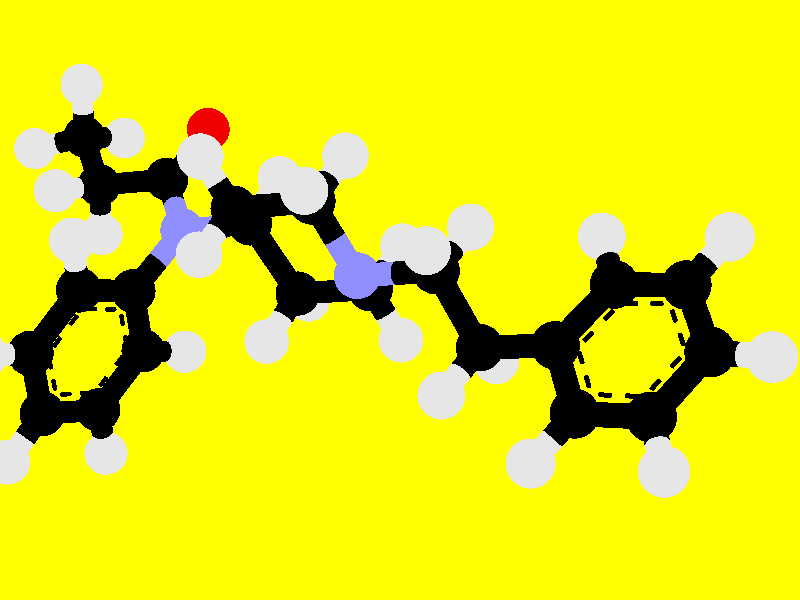 //
//  Accelrys Discovery Studio POV-Ray file
//  Created:  2016-04-30T13:34:43Z
//

camera { 
location < 0.0, 0.0, 41.430870 >
right -4/3*x
angle 20.000000
look_at < 0, 0, 0 >
}

light_source { <0.610529,0.516945,0.696436> rgb<1.000000,1.000000,1.000000> parallel point_at<0.0, 0.0, 0.0> }

light_source { <-0.714539,0.018607,0.699348> rgb<0.498039,0.498039,0.498039> parallel point_at<0.0, 0.0, 0.0> }

background { color rgb < 1.000000, 1.000000, 0.000000 > }

#declare _WLVP_line_width = 0.02;
#declare _WLVP_dot_size   = 0.03;
#declare _WLVP_text_depth = 0.0;
#declare _WLVP_text_scale = 0.3;
#declare _WLVP_finish = finish { diffuse 0.282828 ambient 0.323232 specular 1.000000 roughness 0.020000 }
object {
union { 
sphere { 
<0,0,0>, 0.400000
translate <-5.914514,2.489655,-1.215433>
pigment { rgbt <0.000000,0.000000,0.000000,0.000000> }
finish { _WLVP_finish }
}
sphere { 
<0,0,0>, 0.400000
translate <-4.983312,2.468040,-2.241302>
pigment { rgbt <0.000000,0.000000,0.000000,0.000000> }
finish { _WLVP_finish }
}
sphere { 
<0,0,0>, 0.400000
translate <-3.625529,2.302980,-1.945807>
pigment { rgbt <0.000000,0.000000,0.000000,0.000000> }
finish { _WLVP_finish }
}
sphere { 
<0,0,0>, 0.400000
translate <-3.195794,2.244030,-0.617009>
pigment { rgbt <0.000000,0.000000,0.000000,0.000000> }
finish { _WLVP_finish }
}
sphere { 
<0,0,0>, 0.400000
translate <-4.166307,2.256803,0.388418>
pigment { rgbt <0.000000,0.000000,0.000000,0.000000> }
finish { _WLVP_finish }
}
sphere { 
<0,0,0>, 0.400000
translate <-5.460416,2.401230,0.111508>
pigment { rgbt <0.000000,0.000000,0.000000,0.000000> }
finish { _WLVP_finish }
}
sphere { 
<0,0,0>, 0.400000
translate <-1.713704,1.973843,-0.327089>
pigment { rgbt <0.000000,0.000000,0.000000,0.000000> }
finish { _WLVP_finish }
}
sphere { 
<0,0,0>, 0.400000
translate <-1.210419,2.895427,0.726658>
pigment { rgbt <0.000000,0.000000,0.000000,0.000000> }
finish { _WLVP_finish }
}
sphere { 
<0,0,0>, 0.400000
translate <0.303952,2.833530,0.884627>
pigment { rgbt <0.560784,0.560784,1.000000,0.000000> }
finish { _WLVP_finish }
}
sphere { 
<0,0,0>, 0.400000
translate <0.730558,1.479645,1.431014>
pigment { rgbt <0.000000,0.000000,0.000000,0.000000> }
finish { _WLVP_finish }
}
sphere { 
<0,0,0>, 0.400000
translate <2.231462,1.411852,1.585266>
pigment { rgbt <0.000000,0.000000,0.000000,0.000000> }
finish { _WLVP_finish }
}
sphere { 
<0,0,0>, 0.400000
translate <2.743438,2.566290,2.477326>
pigment { rgbt <0.000000,0.000000,0.000000,0.000000> }
finish { _WLVP_finish }
}
sphere { 
<0,0,0>, 0.400000
translate <2.297136,3.901508,1.917930>
pigment { rgbt <0.000000,0.000000,0.000000,0.000000> }
finish { _WLVP_finish }
}
sphere { 
<0,0,0>, 0.400000
translate <0.752299,3.926070,1.804564>
pigment { rgbt <0.000000,0.000000,0.000000,0.000000> }
finish { _WLVP_finish }
}
sphere { 
<0,0,0>, 0.400000
translate <4.211843,2.466075,2.618569>
pigment { rgbt <0.560784,0.560784,1.000000,0.000000> }
finish { _WLVP_finish }
}
sphere { 
<0,0,0>, 0.400000
translate <5.041052,2.476882,1.451457>
pigment { rgbt <0.000000,0.000000,0.000000,0.000000> }
finish { _WLVP_finish }
}
sphere { 
<0,0,0>, 0.400000
translate <5.404850,1.300830,0.875334>
pigment { rgbt <0.000000,0.000000,0.000000,0.000000> }
finish { _WLVP_finish }
}
sphere { 
<0,0,0>, 0.400000
translate <6.144586,1.331288,-0.280627>
pigment { rgbt <0.000000,0.000000,0.000000,0.000000> }
finish { _WLVP_finish }
}
sphere { 
<0,0,0>, 0.400000
translate <6.510907,2.509305,-0.893919>
pigment { rgbt <0.000000,0.000000,0.000000,0.000000> }
finish { _WLVP_finish }
}
sphere { 
<0,0,0>, 0.400000
translate <6.139792,3.683393,-0.317797>
pigment { rgbt <0.000000,0.000000,0.000000,0.000000> }
finish { _WLVP_finish }
}
sphere { 
<0,0,0>, 0.400000
translate <5.374763,3.674550,0.860467>
pigment { rgbt <0.000000,0.000000,0.000000,0.000000> }
finish { _WLVP_finish }
}
sphere { 
<0,0,0>, 0.400000
translate <4.793702,2.370773,3.882322>
pigment { rgbt <0.000000,0.000000,0.000000,0.000000> }
finish { _WLVP_finish }
}
sphere { 
<0,0,0>, 0.400000
translate <6.254585,2.418915,3.965953>
pigment { rgbt <0.000000,0.000000,0.000000,0.000000> }
finish { _WLVP_finish }
}
sphere { 
<0,0,0>, 0.400000
translate <6.830326,2.386492,5.185102>
pigment { rgbt <0.000000,0.000000,0.000000,0.000000> }
finish { _WLVP_finish }
}
sphere { 
<0,0,0>, 0.400000
translate <4.054519,2.379615,4.861730>
pigment { rgbt <0.941176,0.000000,0.000000,0.000000> }
finish { _WLVP_finish }
}
sphere { 
<0,0,0>, 0.400000
translate <-6.948797,2.584958,-1.486768>
pigment { rgbt <0.901961,0.901961,0.901961,0.000000> }
finish { _WLVP_finish }
}
sphere { 
<0,0,0>, 0.400000
translate <-5.259809,2.562360,-3.254163>
pigment { rgbt <0.901961,0.901961,0.901961,0.000000> }
finish { _WLVP_finish }
}
sphere { 
<0,0,0>, 0.400000
translate <-2.893162,2.223397,-2.717068>
pigment { rgbt <0.901961,0.901961,0.901961,0.000000> }
finish { _WLVP_finish }
}
sphere { 
<0,0,0>, 0.400000
translate <-3.861553,2.153640,1.416146>
pigment { rgbt <0.901961,0.901961,0.901961,0.000000> }
finish { _WLVP_finish }
}
sphere { 
<0,0,0>, 0.400000
translate <-6.170092,2.425792,0.892061>
pigment { rgbt <0.901961,0.901961,0.901961,0.000000> }
finish { _WLVP_finish }
}
sphere { 
<0,0,0>, 0.400000
translate <-1.592034,0.960885,-0.044603>
pigment { rgbt <0.901961,0.901961,0.901961,0.000000> }
finish { _WLVP_finish }
}
sphere { 
<0,0,0>, 0.400000
translate <-1.157663,2.116305,-1.235876>
pigment { rgbt <0.901961,0.901961,0.901961,0.000000> }
finish { _WLVP_finish }
}
sphere { 
<0,0,0>, 0.400000
translate <-1.486121,3.894630,0.503642>
pigment { rgbt <0.901961,0.901961,0.901961,0.000000> }
finish { _WLVP_finish }
}
sphere { 
<0,0,0>, 0.400000
translate <-1.660635,2.641943,1.659604>
pigment { rgbt <0.901961,0.901961,0.901961,0.000000> }
finish { _WLVP_finish }
}
sphere { 
<0,0,0>, 0.400000
translate <0.269210,1.309672,2.352810>
pigment { rgbt <0.901961,0.901961,0.901961,0.000000> }
finish { _WLVP_finish }
}
sphere { 
<0,0,0>, 0.400000
translate <0.397763,0.721155,0.748959>
pigment { rgbt <0.901961,0.901961,0.901961,0.000000> }
finish { _WLVP_finish }
}
sphere { 
<0,0,0>, 0.400000
translate <2.520234,0.476512,1.999702>
pigment { rgbt <0.901961,0.901961,0.901961,0.000000> }
finish { _WLVP_finish }
}
sphere { 
<0,0,0>, 0.400000
translate <2.698330,1.479645,0.622584>
pigment { rgbt <0.901961,0.901961,0.901961,0.000000> }
finish { _WLVP_finish }
}
sphere { 
<0,0,0>, 0.400000
translate <2.325959,2.450355,3.440008>
pigment { rgbt <0.901961,0.901961,0.901961,0.000000> }
finish { _WLVP_finish }
}
sphere { 
<0,0,0>, 0.400000
translate <2.633701,4.683578,2.564674>
pigment { rgbt <0.901961,0.901961,0.901961,0.000000> }
finish { _WLVP_finish }
}
sphere { 
<0,0,0>, 0.400000
translate <2.756340,4.055760,0.973833>
pigment { rgbt <0.901961,0.901961,0.901961,0.000000> }
finish { _WLVP_finish }
}
sphere { 
<0,0,0>, 0.400000
translate <0.297842,3.777713,2.739369>
pigment { rgbt <0.901961,0.901961,0.901961,0.000000> }
finish { _WLVP_finish }
}
sphere { 
<0,0,0>, 0.400000
translate <0.406396,4.842742,1.403137>
pigment { rgbt <0.901961,0.901961,0.901961,0.000000> }
finish { _WLVP_finish }
}
sphere { 
<0,0,0>, 0.400000
translate <5.090064,0.374332,1.295346>
pigment { rgbt <0.901961,0.901961,0.901961,0.000000> }
finish { _WLVP_finish }
}
sphere { 
<0,0,0>, 0.400000
translate <6.450225,0.402825,-0.700639>
pigment { rgbt <0.901961,0.901961,0.901961,0.000000> }
finish { _WLVP_finish }
}
sphere { 
<0,0,0>, 0.400000
translate <7.083142,2.481795,-1.778546>
pigment { rgbt <0.901961,0.901961,0.901961,0.000000> }
finish { _WLVP_finish }
}
sphere { 
<0,0,0>, 0.400000
translate <6.415960,4.602030,-0.795421>
pigment { rgbt <0.901961,0.901961,0.901961,0.000000> }
finish { _WLVP_finish }
}
sphere { 
<0,0,0>, 0.400000
translate <5.034605,4.600065,1.297205>
pigment { rgbt <0.901961,0.901961,0.901961,0.000000> }
finish { _WLVP_finish }
}
sphere { 
<0,0,0>, 0.400000
translate <6.646923,1.508137,3.467885>
pigment { rgbt <0.901961,0.901961,0.901961,0.000000> }
finish { _WLVP_finish }
}
sphere { 
<0,0,0>, 0.400000
translate <6.634655,3.220635,3.419565>
pigment { rgbt <0.901961,0.901961,0.901961,0.000000> }
finish { _WLVP_finish }
}
sphere { 
<0,0,0>, 0.400000
translate <7.914046,2.429580,5.076952>
pigment { rgbt <0.901961,0.901961,0.901961,0.000000> }
finish { _WLVP_finish }
}
sphere { 
<0,0,0>, 0.400000
translate <6.552937,1.463343,5.694038>
pigment { rgbt <0.901961,0.901961,0.901961,0.000000> }
finish { _WLVP_finish }
}
sphere { 
<0,0,0>, 0.400000
translate <6.489971,3.240314,5.771031>
pigment { rgbt <0.901961,0.901961,0.901961,0.000000> }
finish { _WLVP_finish }
}
cylinder { 
<-5.914514,2.489655,-1.215433>, <-5.460416,2.401230,0.111508>, 0.200000 
pigment { rgbt <0.000000,0.000000,0.000000,0.000000> }
finish { _WLVP_finish }
}
cylinder { 
<-5.461234,2.448718,-1.001222>, <-5.393120,2.435454,-0.802180>, 0.040000 
pigment { rgbt <0.000000,0.000000,0.000000,0.000000> }
finish { _WLVP_finish }
}
cylinder { 
<-5.302300,2.417769,-0.536792>, <-5.234185,2.404505,-0.337751>, 0.040000 
pigment { rgbt <0.000000,0.000000,0.000000,0.000000> }
finish { _WLVP_finish }
}
cylinder { 
<-5.914514,2.489655,-1.215433>, <-6.431656,2.537306,-1.351100>, 0.200000 
pigment { rgbt <0.000000,0.000000,0.000000,0.000000> }
finish { _WLVP_finish }
}
cylinder { 
<-6.431656,2.537306,-1.351100>, <-6.948797,2.584958,-1.486768>, 0.200000 
pigment { rgbt <0.901961,0.901961,0.901961,0.000000> }
finish { _WLVP_finish }
}
cylinder { 
<-5.914514,2.489655,-1.215433>, <-4.983312,2.468040,-2.241302>, 0.200000 
pigment { rgbt <0.000000,0.000000,0.000000,0.000000> }
finish { _WLVP_finish }
}
cylinder { 
<-5.416318,2.455334,-1.230386>, <-5.276638,2.452092,-1.384266>, 0.040000 
pigment { rgbt <0.000000,0.000000,0.000000,0.000000> }
finish { _WLVP_finish }
}
cylinder { 
<-5.090397,2.447769,-1.589440>, <-4.950717,2.444526,-1.743321>, 0.040000 
pigment { rgbt <0.000000,0.000000,0.000000,0.000000> }
finish { _WLVP_finish }
}
cylinder { 
<-4.983312,2.468040,-2.241302>, <-3.625529,2.302980,-1.945807>, 0.200000 
pigment { rgbt <0.000000,0.000000,0.000000,0.000000> }
finish { _WLVP_finish }
}
cylinder { 
<-4.722402,2.408890,-1.816555>, <-4.518734,2.384131,-1.772230>, 0.040000 
pigment { rgbt <0.000000,0.000000,0.000000,0.000000> }
finish { _WLVP_finish }
}
cylinder { 
<-4.247178,2.351119,-1.713131>, <-4.043510,2.326360,-1.668807>, 0.040000 
pigment { rgbt <0.000000,0.000000,0.000000,0.000000> }
finish { _WLVP_finish }
}
cylinder { 
<-4.983312,2.468040,-2.241302>, <-5.121560,2.515200,-2.747732>, 0.200000 
pigment { rgbt <0.000000,0.000000,0.000000,0.000000> }
finish { _WLVP_finish }
}
cylinder { 
<-5.121560,2.515200,-2.747732>, <-5.259809,2.562360,-3.254163>, 0.200000 
pigment { rgbt <0.901961,0.901961,0.901961,0.000000> }
finish { _WLVP_finish }
}
cylinder { 
<-3.625529,2.302980,-1.945807>, <-3.259345,2.263189,-2.331437>, 0.200000 
pigment { rgbt <0.000000,0.000000,0.000000,0.000000> }
finish { _WLVP_finish }
}
cylinder { 
<-3.259345,2.263189,-2.331437>, <-2.893162,2.223397,-2.717068>, 0.200000 
pigment { rgbt <0.901961,0.901961,0.901961,0.000000> }
finish { _WLVP_finish }
}
cylinder { 
<-3.625529,2.302980,-1.945807>, <-3.195794,2.244030,-0.617009>, 0.200000 
pigment { rgbt <0.000000,0.000000,0.000000,0.000000> }
finish { _WLVP_finish }
}
cylinder { 
<-3.857947,2.328548,-1.501911>, <-3.793487,2.319706,-1.302591>, 0.040000 
pigment { rgbt <0.000000,0.000000,0.000000,0.000000> }
finish { _WLVP_finish }
}
cylinder { 
<-3.707540,2.307916,-1.036831>, <-3.643080,2.299073,-0.837512>, 0.040000 
pigment { rgbt <0.000000,0.000000,0.000000,0.000000> }
finish { _WLVP_finish }
}
cylinder { 
<-3.195794,2.244030,-0.617009>, <-4.166307,2.256803,0.388418>, 0.200000 
pigment { rgbt <0.000000,0.000000,0.000000,0.000000> }
finish { _WLVP_finish }
}
cylinder { 
<-3.696959,2.266176,-0.615451>, <-3.842536,2.268092,-0.464637>, 0.040000 
pigment { rgbt <0.000000,0.000000,0.000000,0.000000> }
finish { _WLVP_finish }
}
cylinder { 
<-4.036638,2.270647,-0.263552>, <-4.182215,2.272563,-0.112738>, 0.040000 
pigment { rgbt <0.000000,0.000000,0.000000,0.000000> }
finish { _WLVP_finish }
}
cylinder { 
<-3.195794,2.244030,-0.617009>, <-1.713704,1.973843,-0.327089>, 0.200000 
pigment { rgbt <0.000000,0.000000,0.000000,0.000000> }
finish { _WLVP_finish }
}
cylinder { 
<-4.166307,2.256803,0.388418>, <-5.460416,2.401230,0.111508>, 0.200000 
pigment { rgbt <0.000000,0.000000,0.000000,0.000000> }
finish { _WLVP_finish }
}
cylinder { 
<-4.412461,2.313222,-0.031809>, <-4.606577,2.334886,-0.073346>, 0.040000 
pigment { rgbt <0.000000,0.000000,0.000000,0.000000> }
finish { _WLVP_finish }
}
cylinder { 
<-4.865399,2.363772,-0.128728>, <-5.059515,2.385436,-0.170265>, 0.040000 
pigment { rgbt <0.000000,0.000000,0.000000,0.000000> }
finish { _WLVP_finish }
}
cylinder { 
<-4.166307,2.256803,0.388418>, <-4.013930,2.205221,0.902282>, 0.200000 
pigment { rgbt <0.000000,0.000000,0.000000,0.000000> }
finish { _WLVP_finish }
}
cylinder { 
<-4.013930,2.205221,0.902282>, <-3.861553,2.153640,1.416146>, 0.200000 
pigment { rgbt <0.901961,0.901961,0.901961,0.000000> }
finish { _WLVP_finish }
}
cylinder { 
<-5.460416,2.401230,0.111508>, <-5.815254,2.413511,0.501784>, 0.200000 
pigment { rgbt <0.000000,0.000000,0.000000,0.000000> }
finish { _WLVP_finish }
}
cylinder { 
<-5.815254,2.413511,0.501784>, <-6.170092,2.425792,0.892061>, 0.200000 
pigment { rgbt <0.901961,0.901961,0.901961,0.000000> }
finish { _WLVP_finish }
}
cylinder { 
<-1.713704,1.973843,-0.327089>, <-1.210419,2.895427,0.726658>, 0.200000 
pigment { rgbt <0.000000,0.000000,0.000000,0.000000> }
finish { _WLVP_finish }
}
cylinder { 
<-1.713704,1.973843,-0.327089>, <-1.652869,1.467364,-0.185846>, 0.200000 
pigment { rgbt <0.000000,0.000000,0.000000,0.000000> }
finish { _WLVP_finish }
}
cylinder { 
<-1.652869,1.467364,-0.185846>, <-1.592034,0.960885,-0.044603>, 0.200000 
pigment { rgbt <0.901961,0.901961,0.901961,0.000000> }
finish { _WLVP_finish }
}
cylinder { 
<-1.713704,1.973843,-0.327089>, <-1.435684,2.045074,-0.781482>, 0.200000 
pigment { rgbt <0.000000,0.000000,0.000000,0.000000> }
finish { _WLVP_finish }
}
cylinder { 
<-1.435684,2.045074,-0.781482>, <-1.157663,2.116305,-1.235876>, 0.200000 
pigment { rgbt <0.901961,0.901961,0.901961,0.000000> }
finish { _WLVP_finish }
}
cylinder { 
<-1.210419,2.895427,0.726658>, <-0.453234,2.864479,0.805642>, 0.200000 
pigment { rgbt <0.000000,0.000000,0.000000,0.000000> }
finish { _WLVP_finish }
}
cylinder { 
<-0.453234,2.864479,0.805642>, <0.303952,2.833530,0.884627>, 0.200000 
pigment { rgbt <0.560784,0.560784,1.000000,0.000000> }
finish { _WLVP_finish }
}
cylinder { 
<-1.210419,2.895427,0.726658>, <-1.435527,2.768685,1.193131>, 0.200000 
pigment { rgbt <0.000000,0.000000,0.000000,0.000000> }
finish { _WLVP_finish }
}
cylinder { 
<-1.435527,2.768685,1.193131>, <-1.660635,2.641943,1.659604>, 0.200000 
pigment { rgbt <0.901961,0.901961,0.901961,0.000000> }
finish { _WLVP_finish }
}
cylinder { 
<-1.210419,2.895427,0.726658>, <-1.348270,3.395029,0.615150>, 0.200000 
pigment { rgbt <0.000000,0.000000,0.000000,0.000000> }
finish { _WLVP_finish }
}
cylinder { 
<-1.348270,3.395029,0.615150>, <-1.486121,3.894630,0.503642>, 0.200000 
pigment { rgbt <0.901961,0.901961,0.901961,0.000000> }
finish { _WLVP_finish }
}
cylinder { 
<0.303952,2.833530,0.884627>, <0.517255,2.156588,1.157820>, 0.200000 
pigment { rgbt <0.560784,0.560784,1.000000,0.000000> }
finish { _WLVP_finish }
}
cylinder { 
<0.517255,2.156588,1.157820>, <0.730558,1.479645,1.431014>, 0.200000 
pigment { rgbt <0.000000,0.000000,0.000000,0.000000> }
finish { _WLVP_finish }
}
cylinder { 
<0.303952,2.833530,0.884627>, <0.528125,3.379800,1.344595>, 0.200000 
pigment { rgbt <0.560784,0.560784,1.000000,0.000000> }
finish { _WLVP_finish }
}
cylinder { 
<0.528125,3.379800,1.344595>, <0.752299,3.926070,1.804564>, 0.200000 
pigment { rgbt <0.000000,0.000000,0.000000,0.000000> }
finish { _WLVP_finish }
}
cylinder { 
<0.730558,1.479645,1.431014>, <0.564161,1.100400,1.089987>, 0.200000 
pigment { rgbt <0.000000,0.000000,0.000000,0.000000> }
finish { _WLVP_finish }
}
cylinder { 
<0.564161,1.100400,1.089987>, <0.397763,0.721155,0.748959>, 0.200000 
pigment { rgbt <0.901961,0.901961,0.901961,0.000000> }
finish { _WLVP_finish }
}
cylinder { 
<0.730558,1.479645,1.431014>, <2.231462,1.411852,1.585266>, 0.200000 
pigment { rgbt <0.000000,0.000000,0.000000,0.000000> }
finish { _WLVP_finish }
}
cylinder { 
<0.730558,1.479645,1.431014>, <0.499884,1.394659,1.891912>, 0.200000 
pigment { rgbt <0.000000,0.000000,0.000000,0.000000> }
finish { _WLVP_finish }
}
cylinder { 
<0.499884,1.394659,1.891912>, <0.269210,1.309672,2.352810>, 0.200000 
pigment { rgbt <0.901961,0.901961,0.901961,0.000000> }
finish { _WLVP_finish }
}
cylinder { 
<2.231462,1.411852,1.585266>, <2.464896,1.445749,1.103925>, 0.200000 
pigment { rgbt <0.000000,0.000000,0.000000,0.000000> }
finish { _WLVP_finish }
}
cylinder { 
<2.464896,1.445749,1.103925>, <2.698330,1.479645,0.622584>, 0.200000 
pigment { rgbt <0.901961,0.901961,0.901961,0.000000> }
finish { _WLVP_finish }
}
cylinder { 
<2.231462,1.411852,1.585266>, <2.743438,2.566290,2.477326>, 0.200000 
pigment { rgbt <0.000000,0.000000,0.000000,0.000000> }
finish { _WLVP_finish }
}
cylinder { 
<2.231462,1.411852,1.585266>, <2.375848,0.944183,1.792484>, 0.200000 
pigment { rgbt <0.000000,0.000000,0.000000,0.000000> }
finish { _WLVP_finish }
}
cylinder { 
<2.375848,0.944183,1.792484>, <2.520234,0.476512,1.999702>, 0.200000 
pigment { rgbt <0.901961,0.901961,0.901961,0.000000> }
finish { _WLVP_finish }
}
cylinder { 
<2.743438,2.566290,2.477326>, <2.534698,2.508322,2.958667>, 0.200000 
pigment { rgbt <0.000000,0.000000,0.000000,0.000000> }
finish { _WLVP_finish }
}
cylinder { 
<2.534698,2.508322,2.958667>, <2.325959,2.450355,3.440008>, 0.200000 
pigment { rgbt <0.901961,0.901961,0.901961,0.000000> }
finish { _WLVP_finish }
}
cylinder { 
<2.743438,2.566290,2.477326>, <3.477640,2.516182,2.547948>, 0.200000 
pigment { rgbt <0.000000,0.000000,0.000000,0.000000> }
finish { _WLVP_finish }
}
cylinder { 
<3.477640,2.516182,2.547948>, <4.211843,2.466075,2.618569>, 0.200000 
pigment { rgbt <0.560784,0.560784,1.000000,0.000000> }
finish { _WLVP_finish }
}
cylinder { 
<2.743438,2.566290,2.477326>, <2.297136,3.901508,1.917930>, 0.200000 
pigment { rgbt <0.000000,0.000000,0.000000,0.000000> }
finish { _WLVP_finish }
}
cylinder { 
<2.297136,3.901508,1.917930>, <2.465418,4.292542,2.241302>, 0.200000 
pigment { rgbt <0.000000,0.000000,0.000000,0.000000> }
finish { _WLVP_finish }
}
cylinder { 
<2.465418,4.292542,2.241302>, <2.633701,4.683578,2.564674>, 0.200000 
pigment { rgbt <0.901961,0.901961,0.901961,0.000000> }
finish { _WLVP_finish }
}
cylinder { 
<2.297136,3.901508,1.917930>, <0.752299,3.926070,1.804564>, 0.200000 
pigment { rgbt <0.000000,0.000000,0.000000,0.000000> }
finish { _WLVP_finish }
}
cylinder { 
<2.297136,3.901508,1.917930>, <2.526738,3.978634,1.445881>, 0.200000 
pigment { rgbt <0.000000,0.000000,0.000000,0.000000> }
finish { _WLVP_finish }
}
cylinder { 
<2.526738,3.978634,1.445881>, <2.756340,4.055760,0.973833>, 0.200000 
pigment { rgbt <0.901961,0.901961,0.901961,0.000000> }
finish { _WLVP_finish }
}
cylinder { 
<0.752299,3.926070,1.804564>, <0.525071,3.851891,2.271967>, 0.200000 
pigment { rgbt <0.000000,0.000000,0.000000,0.000000> }
finish { _WLVP_finish }
}
cylinder { 
<0.525071,3.851891,2.271967>, <0.297842,3.777713,2.739369>, 0.200000 
pigment { rgbt <0.901961,0.901961,0.901961,0.000000> }
finish { _WLVP_finish }
}
cylinder { 
<0.752299,3.926070,1.804564>, <0.579348,4.384406,1.603851>, 0.200000 
pigment { rgbt <0.000000,0.000000,0.000000,0.000000> }
finish { _WLVP_finish }
}
cylinder { 
<0.579348,4.384406,1.603851>, <0.406396,4.842742,1.403137>, 0.200000 
pigment { rgbt <0.901961,0.901961,0.901961,0.000000> }
finish { _WLVP_finish }
}
cylinder { 
<4.211843,2.466075,2.618569>, <4.626448,2.471479,2.035013>, 0.200000 
pigment { rgbt <0.560784,0.560784,1.000000,0.000000> }
finish { _WLVP_finish }
}
cylinder { 
<4.626448,2.471479,2.035013>, <5.041052,2.476882,1.451457>, 0.200000 
pigment { rgbt <0.000000,0.000000,0.000000,0.000000> }
finish { _WLVP_finish }
}
cylinder { 
<4.211843,2.466075,2.618569>, <4.502772,2.418424,3.250446>, 0.200000 
pigment { rgbt <0.560784,0.560784,1.000000,0.000000> }
finish { _WLVP_finish }
}
cylinder { 
<4.502772,2.418424,3.250446>, <4.793702,2.370773,3.882322>, 0.200000 
pigment { rgbt <0.000000,0.000000,0.000000,0.000000> }
finish { _WLVP_finish }
}
cylinder { 
<5.041052,2.476882,1.451457>, <5.374763,3.674550,0.860467>, 0.200000 
pigment { rgbt <0.000000,0.000000,0.000000,0.000000> }
finish { _WLVP_finish }
}
cylinder { 
<5.287377,2.598883,1.036150>, <5.337434,2.778533,0.947501>, 0.040000 
pigment { rgbt <0.000000,0.000000,0.000000,0.000000> }
finish { _WLVP_finish }
}
cylinder { 
<5.404176,3.018067,0.829303>, <5.454232,3.197717,0.740655>, 0.040000 
pigment { rgbt <0.000000,0.000000,0.000000,0.000000> }
finish { _WLVP_finish }
}
cylinder { 
<5.041052,2.476882,1.451457>, <5.404850,1.300830,0.875334>, 0.200000 
pigment { rgbt <0.000000,0.000000,0.000000,0.000000> }
finish { _WLVP_finish }
}
cylinder { 
<5.289693,2.363270,1.038746>, <5.344263,2.186862,0.952328>, 0.040000 
pigment { rgbt <0.000000,0.000000,0.000000,0.000000> }
finish { _WLVP_finish }
}
cylinder { 
<5.417023,1.951651,0.837103>, <5.471592,1.775244,0.750685>, 0.040000 
pigment { rgbt <0.000000,0.000000,0.000000,0.000000> }
finish { _WLVP_finish }
}
cylinder { 
<5.404850,1.300830,0.875334>, <6.144586,1.331288,-0.280627>, 0.200000 
pigment { rgbt <0.000000,0.000000,0.000000,0.000000> }
finish { _WLVP_finish }
}
cylinder { 
<5.586525,1.668354,0.593742>, <5.697485,1.672922,0.420348>, 0.040000 
pigment { rgbt <0.000000,0.000000,0.000000,0.000000> }
finish { _WLVP_finish }
}
cylinder { 
<5.845433,1.679014,0.189155>, <5.956393,1.683582,0.015761>, 0.040000 
pigment { rgbt <0.000000,0.000000,0.000000,0.000000> }
finish { _WLVP_finish }
}
cylinder { 
<5.404850,1.300830,0.875334>, <5.247457,0.837581,1.085340>, 0.200000 
pigment { rgbt <0.000000,0.000000,0.000000,0.000000> }
finish { _WLVP_finish }
}
cylinder { 
<5.247457,0.837581,1.085340>, <5.090064,0.374332,1.295346>, 0.200000 
pigment { rgbt <0.901961,0.901961,0.901961,0.000000> }
finish { _WLVP_finish }
}
cylinder { 
<6.144586,1.331288,-0.280627>, <6.297406,0.867056,-0.490633>, 0.200000 
pigment { rgbt <0.000000,0.000000,0.000000,0.000000> }
finish { _WLVP_finish }
}
cylinder { 
<6.297406,0.867056,-0.490633>, <6.450225,0.402825,-0.700639>, 0.200000 
pigment { rgbt <0.901961,0.901961,0.901961,0.000000> }
finish { _WLVP_finish }
}
cylinder { 
<6.144586,1.331288,-0.280627>, <6.510907,2.509305,-0.893919>, 0.200000 
pigment { rgbt <0.000000,0.000000,0.000000,0.000000> }
finish { _WLVP_finish }
}
cylinder { 
<6.067130,1.812335,-0.176601>, <6.122078,1.989038,-0.268595>, 0.040000 
pigment { rgbt <0.000000,0.000000,0.000000,0.000000> }
finish { _WLVP_finish }
}
cylinder { 
<6.195343,2.224641,-0.391253>, <6.250290,2.401344,-0.483247>, 0.040000 
pigment { rgbt <0.000000,0.000000,0.000000,0.000000> }
finish { _WLVP_finish }
}
cylinder { 
<6.510907,2.509305,-0.893919>, <6.797024,2.495550,-1.336232>, 0.200000 
pigment { rgbt <0.000000,0.000000,0.000000,0.000000> }
finish { _WLVP_finish }
}
cylinder { 
<6.797024,2.495550,-1.336232>, <7.083142,2.481795,-1.778546>, 0.200000 
pigment { rgbt <0.901961,0.901961,0.901961,0.000000> }
finish { _WLVP_finish }
}
cylinder { 
<6.510907,2.509305,-0.893919>, <6.139792,3.683393,-0.317797>, 0.200000 
pigment { rgbt <0.000000,0.000000,0.000000,0.000000> }
finish { _WLVP_finish }
}
cylinder { 
<6.255832,2.621386,-0.484673>, <6.200165,2.797499,-0.398254>, 0.040000 
pigment { rgbt <0.000000,0.000000,0.000000,0.000000> }
finish { _WLVP_finish }
}
cylinder { 
<6.125942,3.032317,-0.283030>, <6.070275,3.208430,-0.196612>, 0.040000 
pigment { rgbt <0.000000,0.000000,0.000000,0.000000> }
finish { _WLVP_finish }
}
cylinder { 
<6.139792,3.683393,-0.317797>, <5.374763,3.674550,0.860467>, 0.200000 
pigment { rgbt <0.000000,0.000000,0.000000,0.000000> }
finish { _WLVP_finish }
}
cylinder { 
<5.949134,3.321190,-0.025543>, <5.834380,3.319863,0.151196>, 0.040000 
pigment { rgbt <0.000000,0.000000,0.000000,0.000000> }
finish { _WLVP_finish }
}
cylinder { 
<5.681374,3.318095,0.386849>, <5.566619,3.316769,0.563588>, 0.040000 
pigment { rgbt <0.000000,0.000000,0.000000,0.000000> }
finish { _WLVP_finish }
}
cylinder { 
<6.139792,3.683393,-0.317797>, <6.277876,4.142711,-0.556609>, 0.200000 
pigment { rgbt <0.000000,0.000000,0.000000,0.000000> }
finish { _WLVP_finish }
}
cylinder { 
<6.277876,4.142711,-0.556609>, <6.415960,4.602030,-0.795421>, 0.200000 
pigment { rgbt <0.901961,0.901961,0.901961,0.000000> }
finish { _WLVP_finish }
}
cylinder { 
<5.374763,3.674550,0.860467>, <5.204683,4.137308,1.078836>, 0.200000 
pigment { rgbt <0.000000,0.000000,0.000000,0.000000> }
finish { _WLVP_finish }
}
cylinder { 
<5.204683,4.137308,1.078836>, <5.034605,4.600065,1.297205>, 0.200000 
pigment { rgbt <0.901961,0.901961,0.901961,0.000000> }
finish { _WLVP_finish }
}
cylinder { 
<4.873220,2.362638,3.942410>, <4.503629,2.367059,4.432114>, 0.080000 
pigment { rgbt <0.000000,0.000000,0.000000,0.000000> }
finish { _WLVP_finish }
}
cylinder { 
<4.503629,2.367059,4.432114>, <4.134038,2.371480,4.921818>, 0.080000 
pigment { rgbt <0.941176,0.000000,0.000000,0.000000> }
finish { _WLVP_finish }
}
cylinder { 
<4.714183,2.378907,3.822234>, <4.344592,2.383328,4.311938>, 0.080000 
pigment { rgbt <0.000000,0.000000,0.000000,0.000000> }
finish { _WLVP_finish }
}
cylinder { 
<4.344592,2.383328,4.311938>, <3.975001,2.387750,4.801642>, 0.080000 
pigment { rgbt <0.941176,0.000000,0.000000,0.000000> }
finish { _WLVP_finish }
}
cylinder { 
<4.793702,2.370773,3.882322>, <6.254585,2.418915,3.965953>, 0.200000 
pigment { rgbt <0.000000,0.000000,0.000000,0.000000> }
finish { _WLVP_finish }
}
cylinder { 
<6.254585,2.418915,3.965953>, <6.830326,2.386492,5.185102>, 0.200000 
pigment { rgbt <0.000000,0.000000,0.000000,0.000000> }
finish { _WLVP_finish }
}
cylinder { 
<6.254585,2.418915,3.965953>, <6.444620,2.819775,3.692759>, 0.200000 
pigment { rgbt <0.000000,0.000000,0.000000,0.000000> }
finish { _WLVP_finish }
}
cylinder { 
<6.444620,2.819775,3.692759>, <6.634655,3.220635,3.419565>, 0.200000 
pigment { rgbt <0.901961,0.901961,0.901961,0.000000> }
finish { _WLVP_finish }
}
cylinder { 
<6.254585,2.418915,3.965953>, <6.450754,1.963526,3.716919>, 0.200000 
pigment { rgbt <0.000000,0.000000,0.000000,0.000000> }
finish { _WLVP_finish }
}
cylinder { 
<6.450754,1.963526,3.716919>, <6.646923,1.508137,3.467885>, 0.200000 
pigment { rgbt <0.901961,0.901961,0.901961,0.000000> }
finish { _WLVP_finish }
}
cylinder { 
<6.830326,2.386492,5.185102>, <7.372186,2.408036,5.131027>, 0.200000 
pigment { rgbt <0.000000,0.000000,0.000000,0.000000> }
finish { _WLVP_finish }
}
cylinder { 
<7.372186,2.408036,5.131027>, <7.914046,2.429580,5.076952>, 0.200000 
pigment { rgbt <0.901961,0.901961,0.901961,0.000000> }
finish { _WLVP_finish }
}
cylinder { 
<6.830326,2.386492,5.185102>, <6.691631,1.924918,5.439570>, 0.200000 
pigment { rgbt <0.000000,0.000000,0.000000,0.000000> }
finish { _WLVP_finish }
}
cylinder { 
<6.691631,1.924918,5.439570>, <6.552937,1.463343,5.694038>, 0.200000 
pigment { rgbt <0.901961,0.901961,0.901961,0.000000> }
finish { _WLVP_finish }
}
cylinder { 
<6.830326,2.386492,5.185102>, <6.660149,2.813403,5.478066>, 0.200000 
pigment { rgbt <0.000000,0.000000,0.000000,0.000000> }
finish { _WLVP_finish }
}
cylinder { 
<6.660149,2.813403,5.478066>, <6.489971,3.240314,5.771031>, 0.200000 
pigment { rgbt <0.901961,0.901961,0.901961,0.000000> }
finish { _WLVP_finish }
}
}
matrix < -0.910908, -0.121971, -0.394170,
         -0.402264, 0.475112, 0.782593,
         0.091821, 0.871431, -0.481848,
         0, 0, 0 >
translate< 0.601599, -1.663364, 0.875666 >
}
